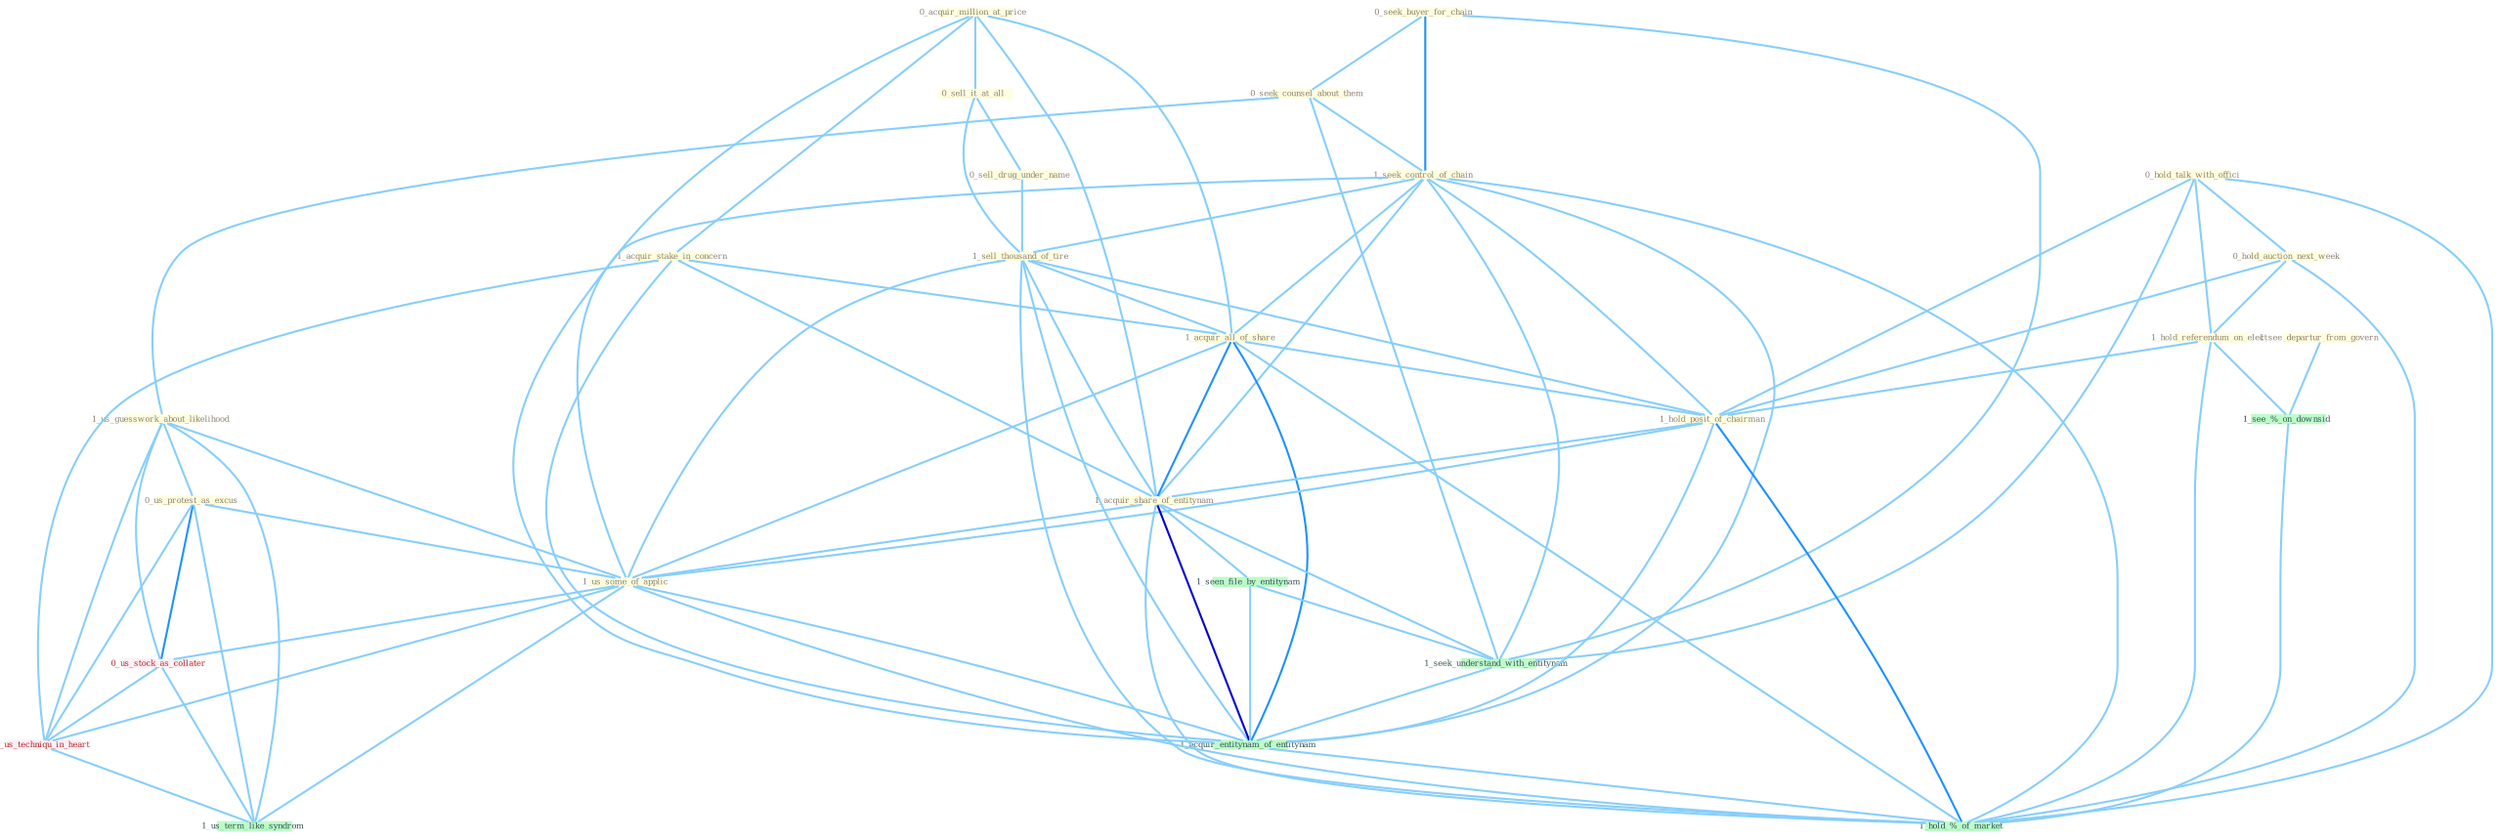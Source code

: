 Graph G{ 
    node
    [shape=polygon,style=filled,width=.5,height=.06,color="#BDFCC9",fixedsize=true,fontsize=4,
    fontcolor="#2f4f4f"];
    {node
    [color="#ffffe0", fontcolor="#8b7d6b"] "0_hold_talk_with_offici " "0_seek_buyer_for_chain " "1_see_departur_from_govern " "0_acquir_million_at_price " "0_hold_auction_next_week " "0_seek_counsel_about_them " "1_hold_referendum_on_elect " "1_us_guesswork_about_likelihood " "1_acquir_stake_in_concern " "0_sell_it_at_all " "0_us_protest_as_excus " "1_seek_control_of_chain " "0_sell_drug_under_name " "1_sell_thousand_of_tire " "1_acquir_all_of_share " "1_hold_posit_of_chairman " "1_acquir_share_of_entitynam " "1_us_some_of_applic "}
{node [color="#fff0f5", fontcolor="#b22222"] "0_us_stock_as_collater " "0_us_techniqu_in_heart "}
edge [color="#B0E2FF"];

	"0_hold_talk_with_offici " -- "0_hold_auction_next_week " [w="1", color="#87cefa" ];
	"0_hold_talk_with_offici " -- "1_hold_referendum_on_elect " [w="1", color="#87cefa" ];
	"0_hold_talk_with_offici " -- "1_hold_posit_of_chairman " [w="1", color="#87cefa" ];
	"0_hold_talk_with_offici " -- "1_seek_understand_with_entitynam " [w="1", color="#87cefa" ];
	"0_hold_talk_with_offici " -- "1_hold_%_of_market " [w="1", color="#87cefa" ];
	"0_seek_buyer_for_chain " -- "0_seek_counsel_about_them " [w="1", color="#87cefa" ];
	"0_seek_buyer_for_chain " -- "1_seek_control_of_chain " [w="2", color="#1e90ff" , len=0.8];
	"0_seek_buyer_for_chain " -- "1_seek_understand_with_entitynam " [w="1", color="#87cefa" ];
	"1_see_departur_from_govern " -- "1_see_%_on_downsid " [w="1", color="#87cefa" ];
	"0_acquir_million_at_price " -- "1_acquir_stake_in_concern " [w="1", color="#87cefa" ];
	"0_acquir_million_at_price " -- "0_sell_it_at_all " [w="1", color="#87cefa" ];
	"0_acquir_million_at_price " -- "1_acquir_all_of_share " [w="1", color="#87cefa" ];
	"0_acquir_million_at_price " -- "1_acquir_share_of_entitynam " [w="1", color="#87cefa" ];
	"0_acquir_million_at_price " -- "1_acquir_entitynam_of_entitynam " [w="1", color="#87cefa" ];
	"0_hold_auction_next_week " -- "1_hold_referendum_on_elect " [w="1", color="#87cefa" ];
	"0_hold_auction_next_week " -- "1_hold_posit_of_chairman " [w="1", color="#87cefa" ];
	"0_hold_auction_next_week " -- "1_hold_%_of_market " [w="1", color="#87cefa" ];
	"0_seek_counsel_about_them " -- "1_us_guesswork_about_likelihood " [w="1", color="#87cefa" ];
	"0_seek_counsel_about_them " -- "1_seek_control_of_chain " [w="1", color="#87cefa" ];
	"0_seek_counsel_about_them " -- "1_seek_understand_with_entitynam " [w="1", color="#87cefa" ];
	"1_hold_referendum_on_elect " -- "1_hold_posit_of_chairman " [w="1", color="#87cefa" ];
	"1_hold_referendum_on_elect " -- "1_see_%_on_downsid " [w="1", color="#87cefa" ];
	"1_hold_referendum_on_elect " -- "1_hold_%_of_market " [w="1", color="#87cefa" ];
	"1_us_guesswork_about_likelihood " -- "0_us_protest_as_excus " [w="1", color="#87cefa" ];
	"1_us_guesswork_about_likelihood " -- "1_us_some_of_applic " [w="1", color="#87cefa" ];
	"1_us_guesswork_about_likelihood " -- "0_us_stock_as_collater " [w="1", color="#87cefa" ];
	"1_us_guesswork_about_likelihood " -- "0_us_techniqu_in_heart " [w="1", color="#87cefa" ];
	"1_us_guesswork_about_likelihood " -- "1_us_term_like_syndrom " [w="1", color="#87cefa" ];
	"1_acquir_stake_in_concern " -- "1_acquir_all_of_share " [w="1", color="#87cefa" ];
	"1_acquir_stake_in_concern " -- "1_acquir_share_of_entitynam " [w="1", color="#87cefa" ];
	"1_acquir_stake_in_concern " -- "1_acquir_entitynam_of_entitynam " [w="1", color="#87cefa" ];
	"1_acquir_stake_in_concern " -- "0_us_techniqu_in_heart " [w="1", color="#87cefa" ];
	"0_sell_it_at_all " -- "0_sell_drug_under_name " [w="1", color="#87cefa" ];
	"0_sell_it_at_all " -- "1_sell_thousand_of_tire " [w="1", color="#87cefa" ];
	"0_us_protest_as_excus " -- "1_us_some_of_applic " [w="1", color="#87cefa" ];
	"0_us_protest_as_excus " -- "0_us_stock_as_collater " [w="2", color="#1e90ff" , len=0.8];
	"0_us_protest_as_excus " -- "0_us_techniqu_in_heart " [w="1", color="#87cefa" ];
	"0_us_protest_as_excus " -- "1_us_term_like_syndrom " [w="1", color="#87cefa" ];
	"1_seek_control_of_chain " -- "1_sell_thousand_of_tire " [w="1", color="#87cefa" ];
	"1_seek_control_of_chain " -- "1_acquir_all_of_share " [w="1", color="#87cefa" ];
	"1_seek_control_of_chain " -- "1_hold_posit_of_chairman " [w="1", color="#87cefa" ];
	"1_seek_control_of_chain " -- "1_acquir_share_of_entitynam " [w="1", color="#87cefa" ];
	"1_seek_control_of_chain " -- "1_us_some_of_applic " [w="1", color="#87cefa" ];
	"1_seek_control_of_chain " -- "1_seek_understand_with_entitynam " [w="1", color="#87cefa" ];
	"1_seek_control_of_chain " -- "1_acquir_entitynam_of_entitynam " [w="1", color="#87cefa" ];
	"1_seek_control_of_chain " -- "1_hold_%_of_market " [w="1", color="#87cefa" ];
	"0_sell_drug_under_name " -- "1_sell_thousand_of_tire " [w="1", color="#87cefa" ];
	"1_sell_thousand_of_tire " -- "1_acquir_all_of_share " [w="1", color="#87cefa" ];
	"1_sell_thousand_of_tire " -- "1_hold_posit_of_chairman " [w="1", color="#87cefa" ];
	"1_sell_thousand_of_tire " -- "1_acquir_share_of_entitynam " [w="1", color="#87cefa" ];
	"1_sell_thousand_of_tire " -- "1_us_some_of_applic " [w="1", color="#87cefa" ];
	"1_sell_thousand_of_tire " -- "1_acquir_entitynam_of_entitynam " [w="1", color="#87cefa" ];
	"1_sell_thousand_of_tire " -- "1_hold_%_of_market " [w="1", color="#87cefa" ];
	"1_acquir_all_of_share " -- "1_hold_posit_of_chairman " [w="1", color="#87cefa" ];
	"1_acquir_all_of_share " -- "1_acquir_share_of_entitynam " [w="2", color="#1e90ff" , len=0.8];
	"1_acquir_all_of_share " -- "1_us_some_of_applic " [w="1", color="#87cefa" ];
	"1_acquir_all_of_share " -- "1_acquir_entitynam_of_entitynam " [w="2", color="#1e90ff" , len=0.8];
	"1_acquir_all_of_share " -- "1_hold_%_of_market " [w="1", color="#87cefa" ];
	"1_hold_posit_of_chairman " -- "1_acquir_share_of_entitynam " [w="1", color="#87cefa" ];
	"1_hold_posit_of_chairman " -- "1_us_some_of_applic " [w="1", color="#87cefa" ];
	"1_hold_posit_of_chairman " -- "1_acquir_entitynam_of_entitynam " [w="1", color="#87cefa" ];
	"1_hold_posit_of_chairman " -- "1_hold_%_of_market " [w="2", color="#1e90ff" , len=0.8];
	"1_acquir_share_of_entitynam " -- "1_us_some_of_applic " [w="1", color="#87cefa" ];
	"1_acquir_share_of_entitynam " -- "1_seen_file_by_entitynam " [w="1", color="#87cefa" ];
	"1_acquir_share_of_entitynam " -- "1_seek_understand_with_entitynam " [w="1", color="#87cefa" ];
	"1_acquir_share_of_entitynam " -- "1_acquir_entitynam_of_entitynam " [w="3", color="#0000cd" , len=0.6];
	"1_acquir_share_of_entitynam " -- "1_hold_%_of_market " [w="1", color="#87cefa" ];
	"1_us_some_of_applic " -- "0_us_stock_as_collater " [w="1", color="#87cefa" ];
	"1_us_some_of_applic " -- "1_acquir_entitynam_of_entitynam " [w="1", color="#87cefa" ];
	"1_us_some_of_applic " -- "0_us_techniqu_in_heart " [w="1", color="#87cefa" ];
	"1_us_some_of_applic " -- "1_us_term_like_syndrom " [w="1", color="#87cefa" ];
	"1_us_some_of_applic " -- "1_hold_%_of_market " [w="1", color="#87cefa" ];
	"1_seen_file_by_entitynam " -- "1_seek_understand_with_entitynam " [w="1", color="#87cefa" ];
	"1_seen_file_by_entitynam " -- "1_acquir_entitynam_of_entitynam " [w="1", color="#87cefa" ];
	"0_us_stock_as_collater " -- "0_us_techniqu_in_heart " [w="1", color="#87cefa" ];
	"0_us_stock_as_collater " -- "1_us_term_like_syndrom " [w="1", color="#87cefa" ];
	"1_seek_understand_with_entitynam " -- "1_acquir_entitynam_of_entitynam " [w="1", color="#87cefa" ];
	"1_acquir_entitynam_of_entitynam " -- "1_hold_%_of_market " [w="1", color="#87cefa" ];
	"0_us_techniqu_in_heart " -- "1_us_term_like_syndrom " [w="1", color="#87cefa" ];
	"1_see_%_on_downsid " -- "1_hold_%_of_market " [w="1", color="#87cefa" ];
}